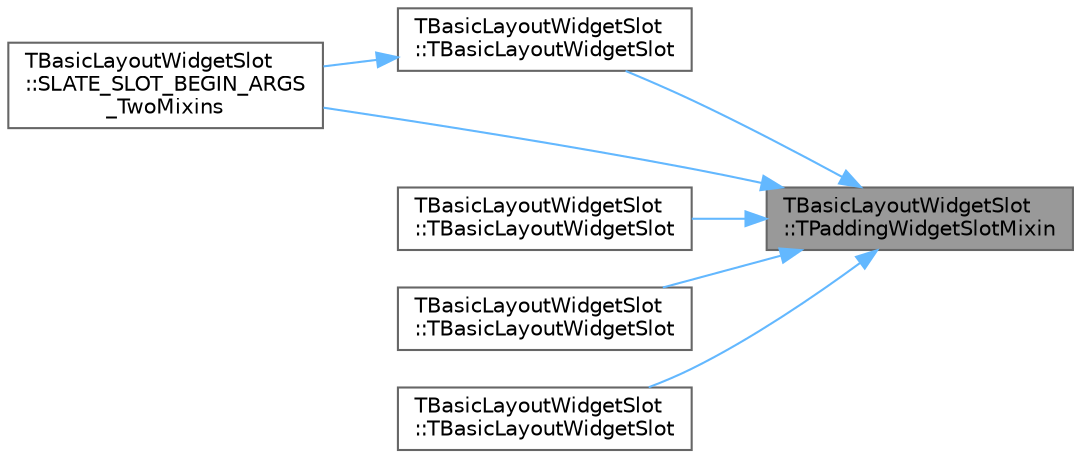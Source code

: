 digraph "TBasicLayoutWidgetSlot::TPaddingWidgetSlotMixin"
{
 // INTERACTIVE_SVG=YES
 // LATEX_PDF_SIZE
  bgcolor="transparent";
  edge [fontname=Helvetica,fontsize=10,labelfontname=Helvetica,labelfontsize=10];
  node [fontname=Helvetica,fontsize=10,shape=box,height=0.2,width=0.4];
  rankdir="RL";
  Node1 [id="Node000001",label="TBasicLayoutWidgetSlot\l::TPaddingWidgetSlotMixin",height=0.2,width=0.4,color="gray40", fillcolor="grey60", style="filled", fontcolor="black",tooltip=" "];
  Node1 -> Node2 [id="edge1_Node000001_Node000002",dir="back",color="steelblue1",style="solid",tooltip=" "];
  Node2 [id="Node000002",label="TBasicLayoutWidgetSlot\l::TBasicLayoutWidgetSlot",height=0.2,width=0.4,color="grey40", fillcolor="white", style="filled",URL="$d5/dda/classTBasicLayoutWidgetSlot.html#adde7cbb56bf0f8040c68531e9da5fe4e",tooltip=" "];
  Node2 -> Node3 [id="edge2_Node000002_Node000003",dir="back",color="steelblue1",style="solid",tooltip=" "];
  Node3 [id="Node000003",label="TBasicLayoutWidgetSlot\l::SLATE_SLOT_BEGIN_ARGS\l_TwoMixins",height=0.2,width=0.4,color="grey40", fillcolor="white", style="filled",URL="$d5/dda/classTBasicLayoutWidgetSlot.html#a0fce551b6158efde480944f855be09c3",tooltip=" "];
  Node1 -> Node4 [id="edge3_Node000001_Node000004",dir="back",color="steelblue1",style="solid",tooltip=" "];
  Node4 [id="Node000004",label="TBasicLayoutWidgetSlot\l::TBasicLayoutWidgetSlot",height=0.2,width=0.4,color="grey40", fillcolor="white", style="filled",URL="$d5/dda/classTBasicLayoutWidgetSlot.html#a4c760939b02cd014724cb8a0de838b39",tooltip=" "];
  Node1 -> Node5 [id="edge4_Node000001_Node000005",dir="back",color="steelblue1",style="solid",tooltip=" "];
  Node5 [id="Node000005",label="TBasicLayoutWidgetSlot\l::TBasicLayoutWidgetSlot",height=0.2,width=0.4,color="grey40", fillcolor="white", style="filled",URL="$d5/dda/classTBasicLayoutWidgetSlot.html#a6fd3f1f19bc1782e0204160f9dc9fa32",tooltip=" "];
  Node1 -> Node6 [id="edge5_Node000001_Node000006",dir="back",color="steelblue1",style="solid",tooltip=" "];
  Node6 [id="Node000006",label="TBasicLayoutWidgetSlot\l::TBasicLayoutWidgetSlot",height=0.2,width=0.4,color="grey40", fillcolor="white", style="filled",URL="$d5/dda/classTBasicLayoutWidgetSlot.html#ad15ea5b2daf737ea6122d5de8a698fbe",tooltip=" "];
  Node1 -> Node3 [id="edge6_Node000001_Node000003",dir="back",color="steelblue1",style="solid",tooltip=" "];
}
